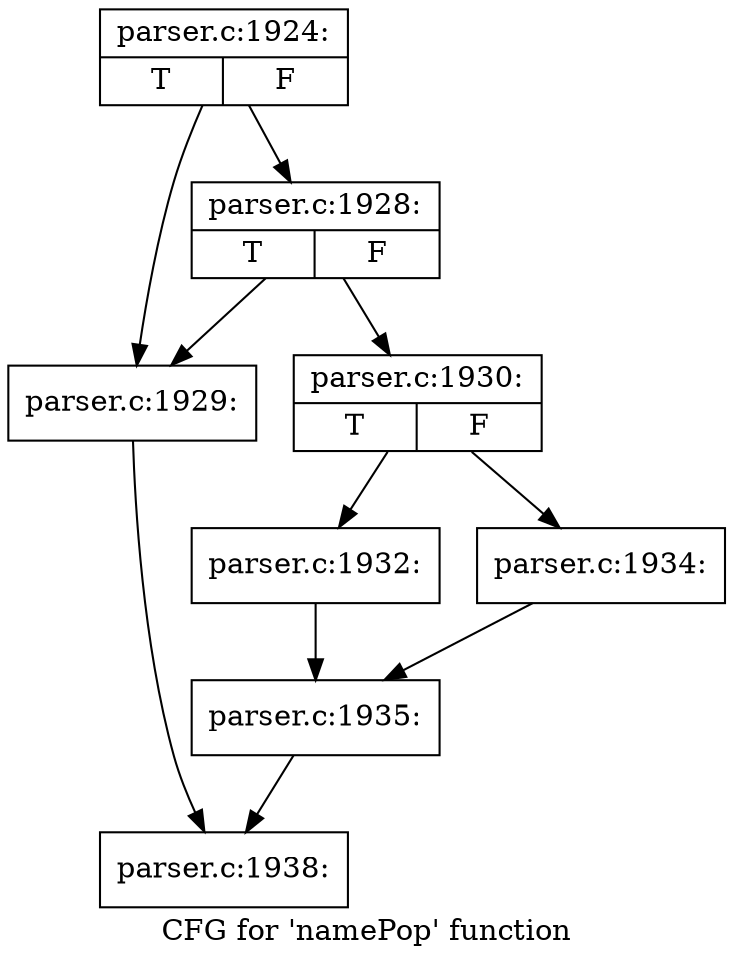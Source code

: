 digraph "CFG for 'namePop' function" {
	label="CFG for 'namePop' function";

	Node0x5776c20 [shape=record,label="{parser.c:1924:|{<s0>T|<s1>F}}"];
	Node0x5776c20 -> Node0x5774d80;
	Node0x5776c20 -> Node0x5774e20;
	Node0x5774e20 [shape=record,label="{parser.c:1928:|{<s0>T|<s1>F}}"];
	Node0x5774e20 -> Node0x5774d80;
	Node0x5774e20 -> Node0x5774dd0;
	Node0x5774d80 [shape=record,label="{parser.c:1929:}"];
	Node0x5774d80 -> Node0x5776f50;
	Node0x5774dd0 [shape=record,label="{parser.c:1930:|{<s0>T|<s1>F}}"];
	Node0x5774dd0 -> Node0x577d870;
	Node0x5774dd0 -> Node0x577d910;
	Node0x577d870 [shape=record,label="{parser.c:1932:}"];
	Node0x577d870 -> Node0x577d8c0;
	Node0x577d910 [shape=record,label="{parser.c:1934:}"];
	Node0x577d910 -> Node0x577d8c0;
	Node0x577d8c0 [shape=record,label="{parser.c:1935:}"];
	Node0x577d8c0 -> Node0x5776f50;
	Node0x5776f50 [shape=record,label="{parser.c:1938:}"];
}
